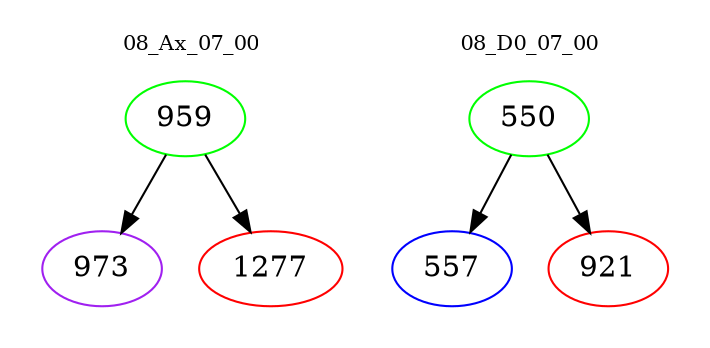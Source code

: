 digraph{
subgraph cluster_0 {
color = white
label = "08_Ax_07_00";
fontsize=10;
T0_959 [label="959", color="green"]
T0_959 -> T0_973 [color="black"]
T0_973 [label="973", color="purple"]
T0_959 -> T0_1277 [color="black"]
T0_1277 [label="1277", color="red"]
}
subgraph cluster_1 {
color = white
label = "08_D0_07_00";
fontsize=10;
T1_550 [label="550", color="green"]
T1_550 -> T1_557 [color="black"]
T1_557 [label="557", color="blue"]
T1_550 -> T1_921 [color="black"]
T1_921 [label="921", color="red"]
}
}
